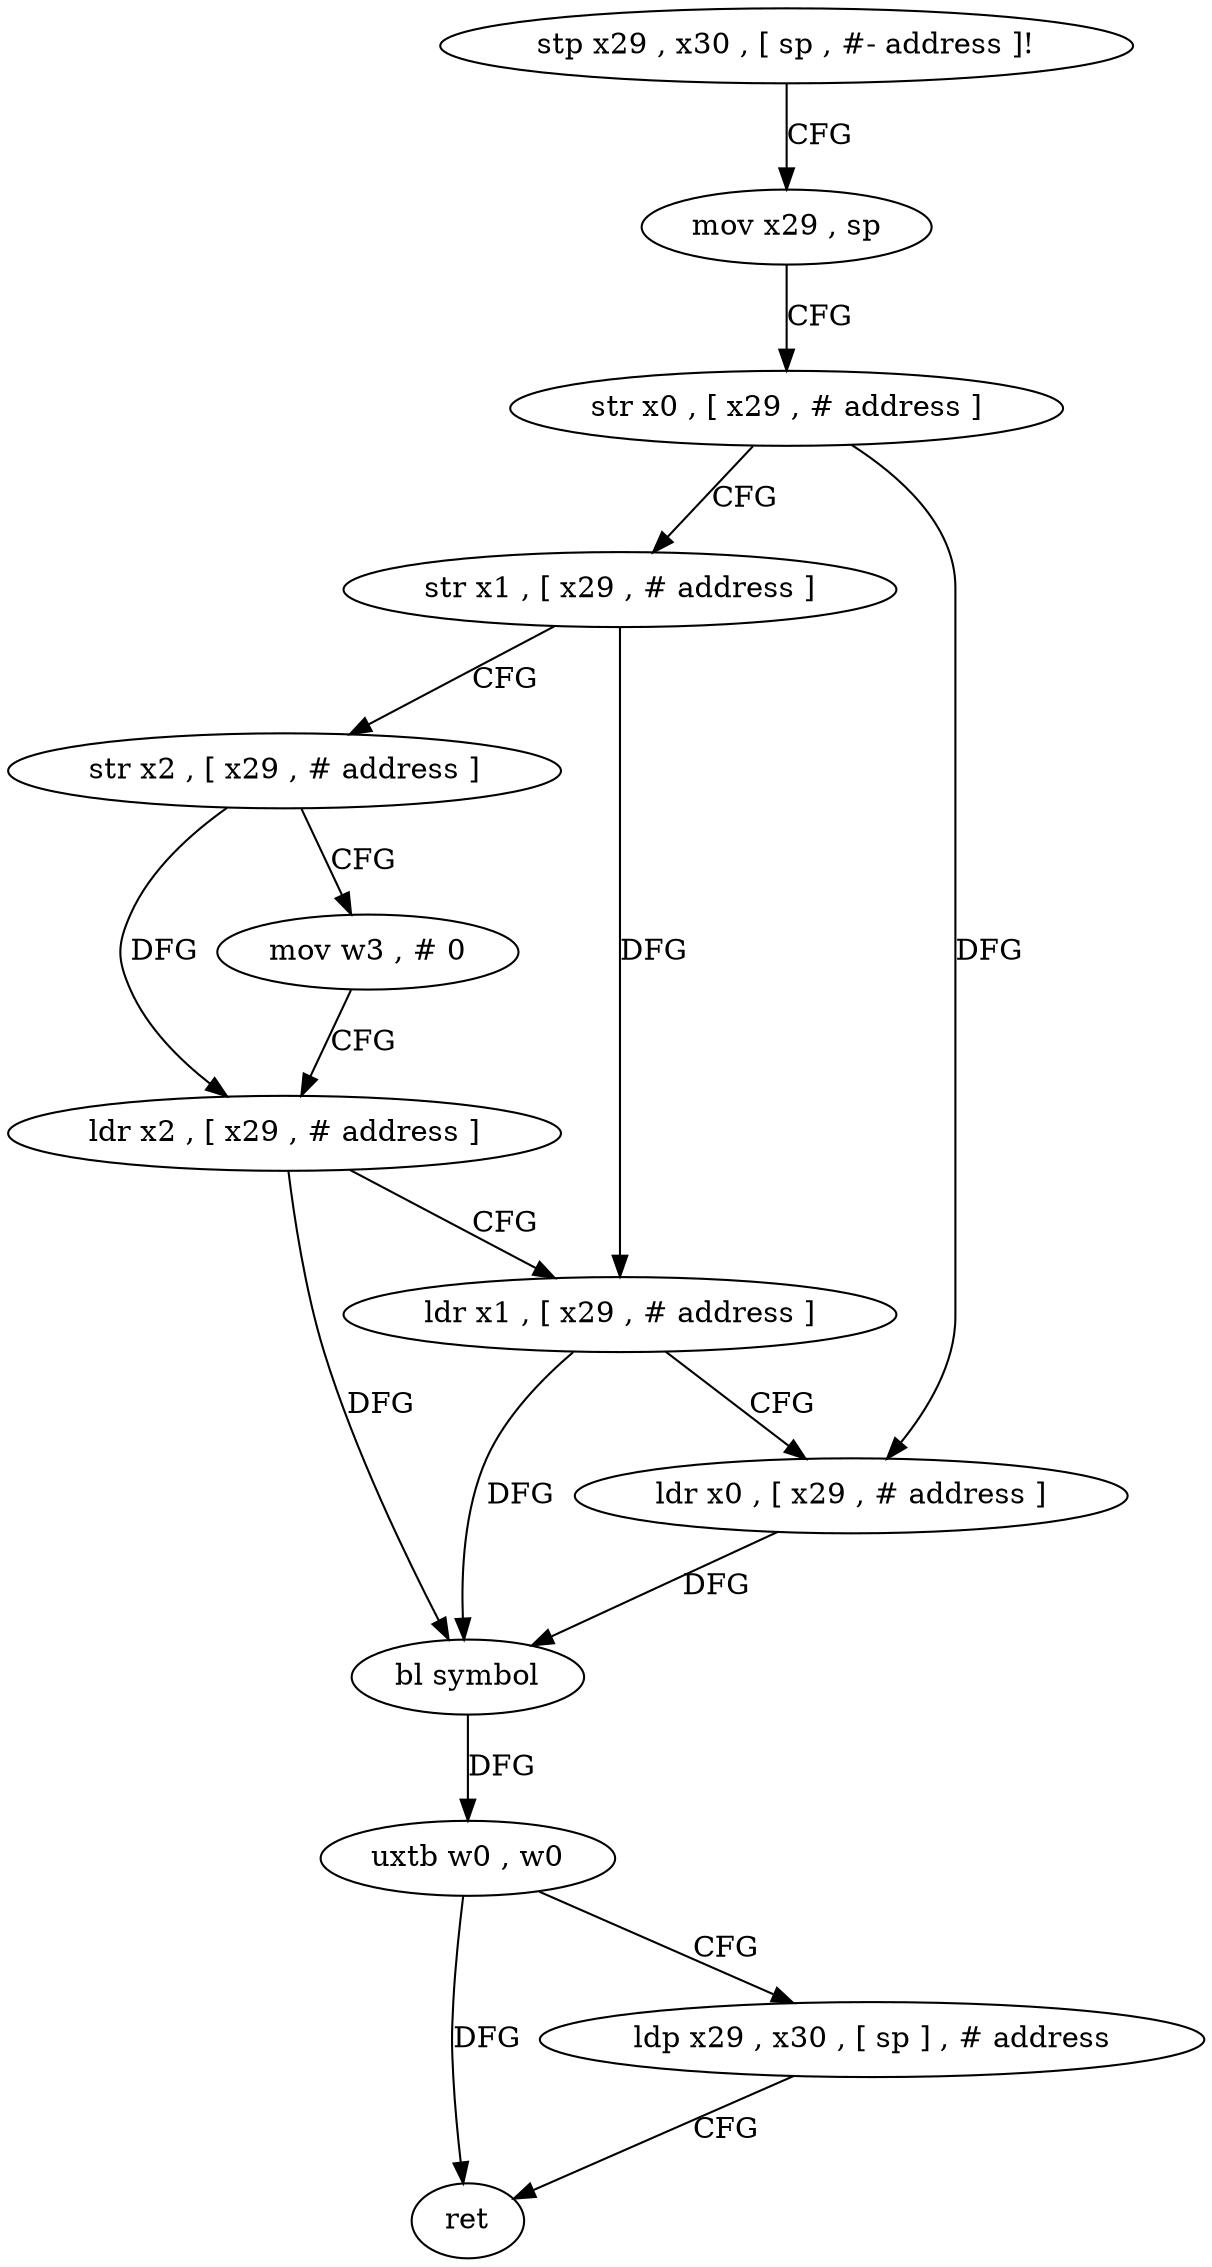 digraph "func" {
"4269448" [label = "stp x29 , x30 , [ sp , #- address ]!" ]
"4269452" [label = "mov x29 , sp" ]
"4269456" [label = "str x0 , [ x29 , # address ]" ]
"4269460" [label = "str x1 , [ x29 , # address ]" ]
"4269464" [label = "str x2 , [ x29 , # address ]" ]
"4269468" [label = "mov w3 , # 0" ]
"4269472" [label = "ldr x2 , [ x29 , # address ]" ]
"4269476" [label = "ldr x1 , [ x29 , # address ]" ]
"4269480" [label = "ldr x0 , [ x29 , # address ]" ]
"4269484" [label = "bl symbol" ]
"4269488" [label = "uxtb w0 , w0" ]
"4269492" [label = "ldp x29 , x30 , [ sp ] , # address" ]
"4269496" [label = "ret" ]
"4269448" -> "4269452" [ label = "CFG" ]
"4269452" -> "4269456" [ label = "CFG" ]
"4269456" -> "4269460" [ label = "CFG" ]
"4269456" -> "4269480" [ label = "DFG" ]
"4269460" -> "4269464" [ label = "CFG" ]
"4269460" -> "4269476" [ label = "DFG" ]
"4269464" -> "4269468" [ label = "CFG" ]
"4269464" -> "4269472" [ label = "DFG" ]
"4269468" -> "4269472" [ label = "CFG" ]
"4269472" -> "4269476" [ label = "CFG" ]
"4269472" -> "4269484" [ label = "DFG" ]
"4269476" -> "4269480" [ label = "CFG" ]
"4269476" -> "4269484" [ label = "DFG" ]
"4269480" -> "4269484" [ label = "DFG" ]
"4269484" -> "4269488" [ label = "DFG" ]
"4269488" -> "4269492" [ label = "CFG" ]
"4269488" -> "4269496" [ label = "DFG" ]
"4269492" -> "4269496" [ label = "CFG" ]
}
